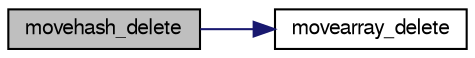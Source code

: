 digraph "movehash_delete"
{
 // LATEX_PDF_SIZE
  bgcolor="transparent";
  edge [fontname="FreeSans",fontsize="10",labelfontname="FreeSans",labelfontsize="10"];
  node [fontname="FreeSans",fontsize="10",shape=record];
  rankdir="LR";
  Node1 [label="movehash_delete",height=0.2,width=0.4,color="black", fillcolor="grey75", style="filled", fontcolor="black",tooltip="Free the hash table."];
  Node1 -> Node2 [color="midnightblue",fontsize="10",style="solid",fontname="FreeSans"];
  Node2 [label="movearray_delete",height=0.2,width=0.4,color="black",URL="$move_8c.html#a5ed6d82ee88969c5c5af66a82a429d4a",tooltip="array supression."];
}
